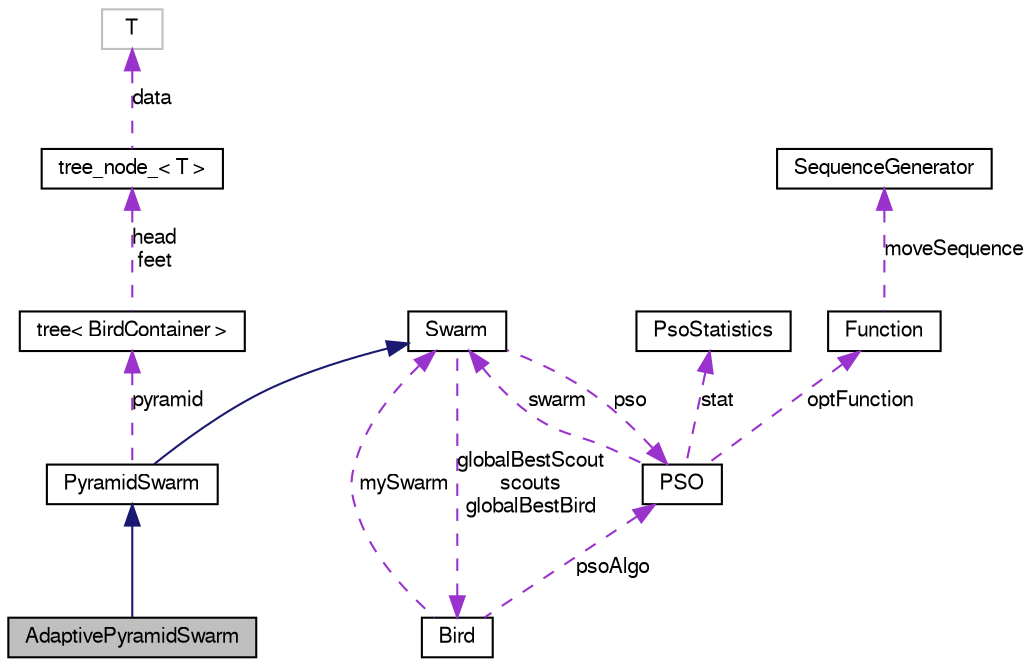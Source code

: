 digraph G
{
  bgcolor="transparent";
  edge [fontname="FreeSans",fontsize=10,labelfontname="FreeSans",labelfontsize=10];
  node [fontname="FreeSans",fontsize=10,shape=record];
  Node1 [label="AdaptivePyramidSwarm",height=0.2,width=0.4,color="black", fillcolor="grey75", style="filled" fontcolor="black"];
  Node2 -> Node1 [dir=back,color="midnightblue",fontsize=10,style="solid"];
  Node2 [label="PyramidSwarm",height=0.2,width=0.4,color="black",URL="$classPyramidSwarm.html",tooltip="The PyramidSwarm implements the hierarchical version of Swarm."];
  Node3 -> Node2 [dir=back,color="midnightblue",fontsize=10,style="solid"];
  Node3 [label="Swarm",height=0.2,width=0.4,color="black",URL="$classSwarm.html",tooltip="The Swarm class containing and controlling the individual birds."];
  Node4 -> Node3 [dir=back,color="darkorchid3",fontsize=10,style="dashed",label="globalBestScout\nscouts\nglobalBestBird"];
  Node4 [label="Bird",height=0.2,width=0.4,color="black",URL="$classBird.html",tooltip="The individual bird."];
  Node3 -> Node4 [dir=back,color="darkorchid3",fontsize=10,style="dashed",label="mySwarm"];
  Node5 -> Node4 [dir=back,color="darkorchid3",fontsize=10,style="dashed",label="psoAlgo"];
  Node5 [label="PSO",height=0.2,width=0.4,color="black",URL="$classPSO.html",tooltip="The Particle Swarm Optimization algorithm."];
  Node6 -> Node5 [dir=back,color="darkorchid3",fontsize=10,style="dashed",label="stat"];
  Node6 [label="PsoStatistics",height=0.2,width=0.4,color="black",URL="$classPsoStatistics.html",tooltip="All of the data for evaluation is collected here."];
  Node3 -> Node5 [dir=back,color="darkorchid3",fontsize=10,style="dashed",label="swarm"];
  Node7 -> Node5 [dir=back,color="darkorchid3",fontsize=10,style="dashed",label="optFunction"];
  Node7 [label="Function",height=0.2,width=0.4,color="black",URL="$classFunction.html",tooltip="The optimized function."];
  Node8 -> Node7 [dir=back,color="darkorchid3",fontsize=10,style="dashed",label="moveSequence"];
  Node8 [label="SequenceGenerator",height=0.2,width=0.4,color="black",URL="$classSequenceGenerator.html",tooltip="Generate a reproducable sequence."];
  Node5 -> Node3 [dir=back,color="darkorchid3",fontsize=10,style="dashed",label="pso"];
  Node9 -> Node2 [dir=back,color="darkorchid3",fontsize=10,style="dashed",label="pyramid"];
  Node9 [label="tree\< BirdContainer \>",height=0.2,width=0.4,color="black",URL="$classtree.html"];
  Node10 -> Node9 [dir=back,color="darkorchid3",fontsize=10,style="dashed",label="head\nfeet"];
  Node10 [label="tree_node_\< T \>",height=0.2,width=0.4,color="black",URL="$classtree__node__.html"];
  Node11 -> Node10 [dir=back,color="darkorchid3",fontsize=10,style="dashed",label="data"];
  Node11 [label="T",height=0.2,width=0.4,color="grey75"];
}
